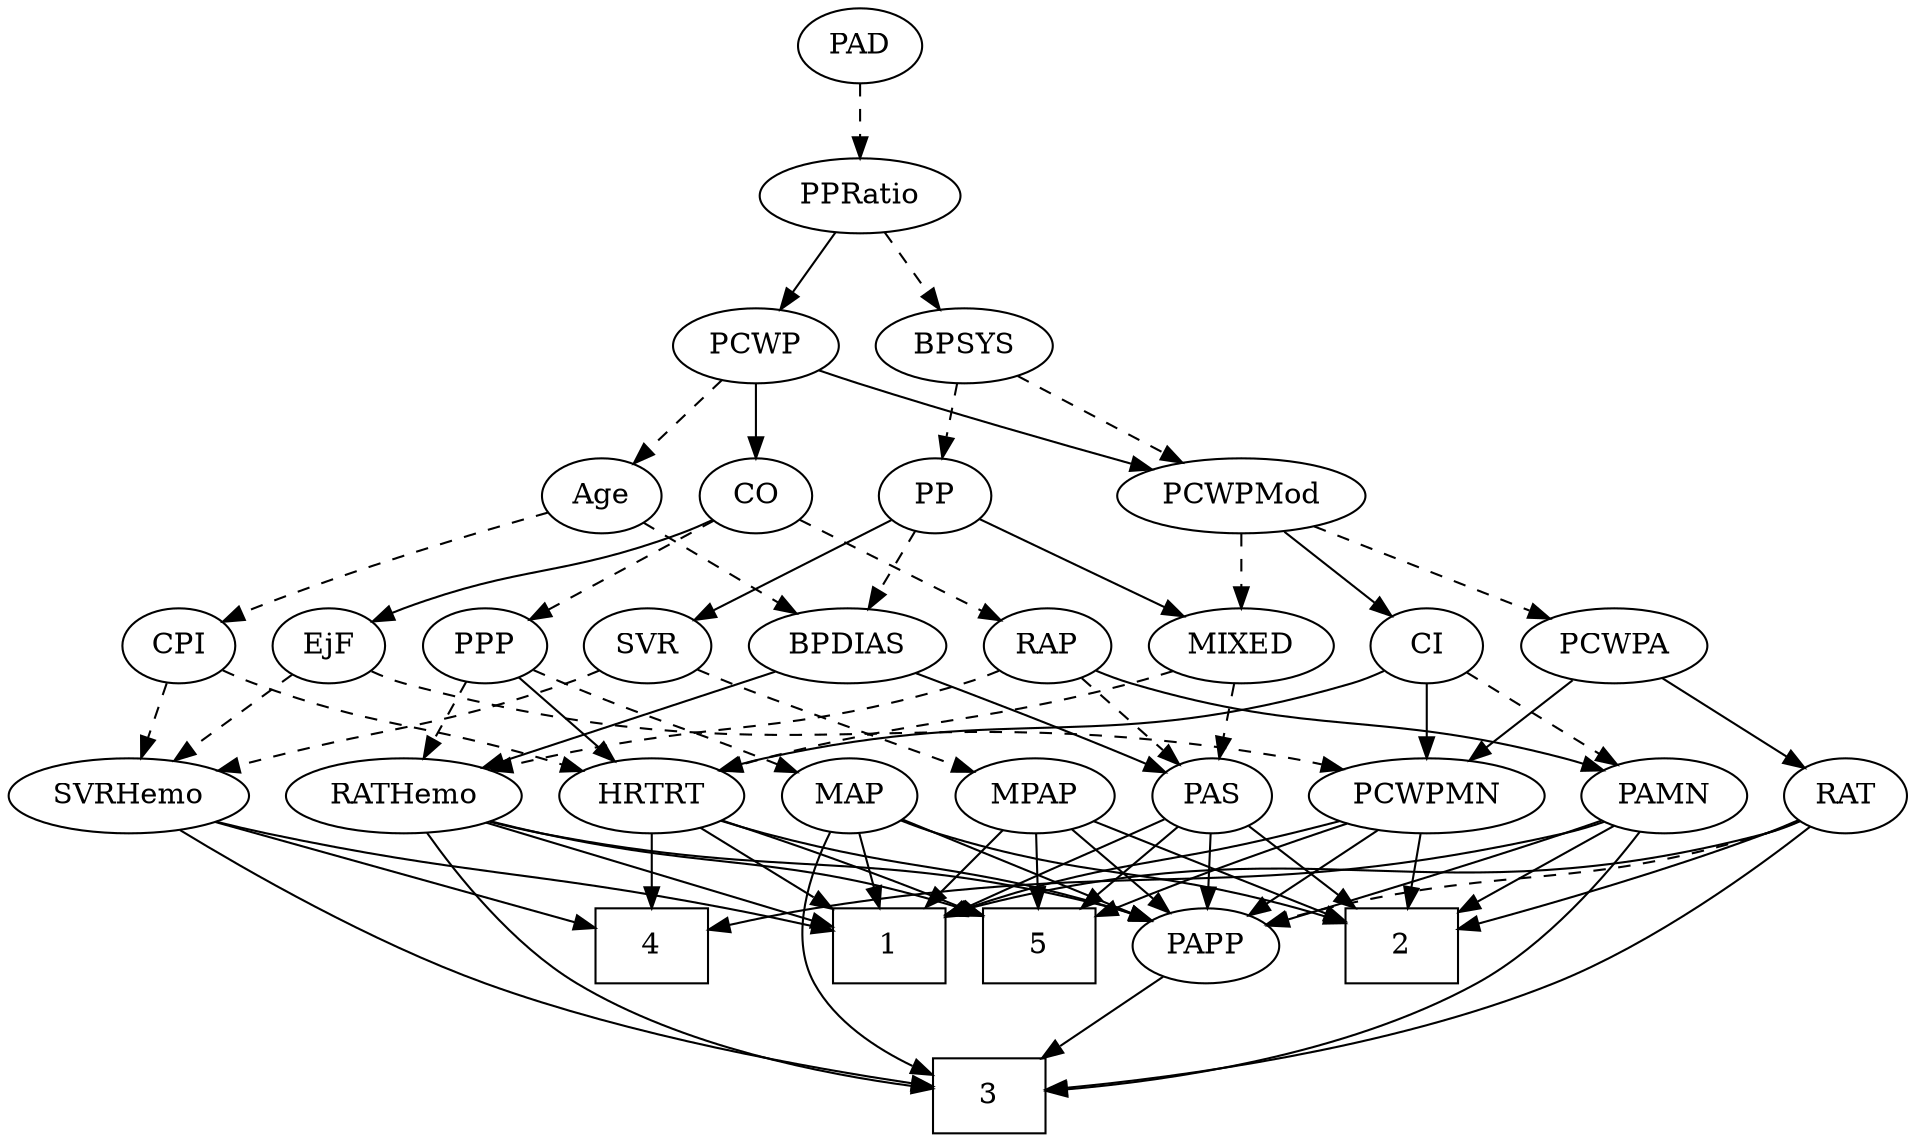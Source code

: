 strict digraph {
	graph [bb="0,0,835.34,540"];
	node [label="\N"];
	1	[height=0.5,
		pos="460.3,90",
		shape=box,
		width=0.75];
	2	[height=0.5,
		pos="224.3,90",
		shape=box,
		width=0.75];
	3	[height=0.5,
		pos="449.3,18",
		shape=box,
		width=0.75];
	4	[height=0.5,
		pos="532.3,90",
		shape=box,
		width=0.75];
	5	[height=0.5,
		pos="388.3,90",
		shape=box,
		width=0.75];
	Age	[height=0.5,
		pos="567.3,306",
		width=0.75];
	CPI	[height=0.5,
		pos="758.3,234",
		width=0.75];
	Age -> CPI	[pos="e,737.15,245.47 591.5,297.65 622.26,288.09 676.84,270.44 722.3,252 724.12,251.26 725.99,250.47 727.86,249.66",
		style=dashed];
	BPDIAS	[height=0.5,
		pos="453.3,234",
		width=1.1735];
	Age -> BPDIAS	[pos="e,476.27,249.11 547.96,293.13 530.69,282.52 505.09,266.8 484.86,254.38",
		style=dashed];
	EjF	[height=0.5,
		pos="614.3,234",
		width=0.75];
	PCWPMN	[height=0.5,
		pos="213.3,162",
		width=1.3902];
	EjF -> PCWPMN	[pos="e,249.58,174.46 593.8,221.93 588.85,219.64 583.48,217.49 578.3,216 446.66,178.27 406.54,207.05 272.3,180 268.12,179.16 263.82,178.17 \
259.52,177.09",
		style=dashed];
	SVRHemo	[height=0.5,
		pos="785.3,162",
		width=1.3902];
	EjF -> SVRHemo	[pos="e,751.76,175.45 635.51,222.69 640.34,220.43 645.48,218.08 650.3,216 680.77,202.84 715.65,189.18 742.32,179.03",
		style=dashed];
	RAP	[height=0.5,
		pos="365.3,234",
		width=0.77632];
	PAS	[height=0.5,
		pos="308.3,162",
		width=0.75];
	RAP -> PAS	[pos="e,320.64,178.16 352.93,217.81 345.39,208.55 335.59,196.52 327.1,186.09",
		style=dashed];
	PAMN	[height=0.5,
		pos="109.3,162",
		width=1.011];
	RAP -> PAMN	[pos="e,136.67,174.12 343.71,222.09 338.74,219.86 333.4,217.68 328.3,216 253.27,191.36 230.14,202.02 154.3,180 151.68,179.24 149,178.4 \
146.31,177.51",
		style=solid];
	RATHemo	[height=0.5,
		pos="588.3,162",
		width=1.3721];
	RAP -> RATHemo	[pos="e,551.19,173.94 386.97,222.36 391.95,220.11 397.26,217.85 402.3,216 457.76,195.6 473.5,196.31 530.3,180 533.89,178.97 537.6,177.9 \
541.33,176.81",
		style=dashed];
	MIXED	[height=0.5,
		pos="279.3,234",
		width=1.1193];
	MIXED -> PAS	[pos="e,301.34,179.79 286.32,216.05 289.67,207.97 293.75,198.12 297.48,189.11",
		style=dashed];
	HRTRT	[height=0.5,
		pos="481.3,162",
		width=1.1013];
	MIXED -> HRTRT	[pos="e,450.72,173.61 310.14,222.3 316.16,220.21 322.43,218.03 328.3,216 374.51,199.98 386.08,196.02 432.3,180 435.18,179 438.16,177.97 \
441.16,176.93",
		style=dashed];
	MPAP	[height=0.5,
		pos="388.3,162",
		width=0.97491];
	MPAP -> 1	[pos="e,442.68,108.13 403.92,145.81 413.11,136.88 424.93,125.38 435.38,115.23",
		style=solid];
	MPAP -> 2	[pos="e,251.4,102.57 361.95,149.75 334.58,138.07 291.55,119.7 260.88,106.62",
		style=solid];
	MPAP -> 5	[pos="e,388.3,108.1 388.3,143.7 388.3,135.98 388.3,126.71 388.3,118.11",
		style=solid];
	PAPP	[height=0.5,
		pos="311.3,90",
		width=0.88464];
	MPAP -> PAPP	[pos="e,327.45,105.68 371.59,145.81 360.85,136.05 346.74,123.22 334.86,112.42",
		style=solid];
	BPSYS	[height=0.5,
		pos="404.3,378",
		width=1.0471];
	PCWPMod	[height=0.5,
		pos="279.3,306",
		width=1.4443];
	BPSYS -> PCWPMod	[pos="e,305.73,321.8 380.79,363.83 362.1,353.37 335.67,338.57 314.46,326.69",
		style=dashed];
	PP	[height=0.5,
		pos="414.3,306",
		width=0.75];
	BPSYS -> PP	[pos="e,411.85,324.1 406.77,359.7 407.87,351.98 409.2,342.71 410.42,334.11",
		style=dashed];
	PAD	[height=0.5,
		pos="449.3,522",
		width=0.79437];
	PPRatio	[height=0.5,
		pos="449.3,450",
		width=1.1013];
	PAD -> PPRatio	[pos="e,449.3,468.1 449.3,503.7 449.3,495.98 449.3,486.71 449.3,478.11",
		style=dashed];
	CO	[height=0.5,
		pos="495.3,306",
		width=0.75];
	CO -> EjF	[pos="e,594.62,246.58 514.95,293.44 534.24,282.09 563.88,264.66 585.77,251.78",
		style=solid];
	CO -> RAP	[pos="e,386.33,246.32 474.99,294.06 453.58,282.54 419.65,264.27 395.19,251.1",
		style=dashed];
	PPP	[height=0.5,
		pos="686.3,234",
		width=0.75];
	CO -> PPP	[pos="e,665.2,245.6 516.39,294.4 521.23,292.15 526.4,289.89 531.3,288 582.86,268.15 598.73,271.85 650.3,252 652.14,251.29 654.01,250.53 \
655.89,249.74",
		style=dashed];
	PAS -> 1	[pos="e,433.2,103.86 329.59,150.87 334.42,148.59 339.53,146.2 344.3,144 377.08,128.89 387.38,124.89 423.89,108.15",
		style=solid];
	PAS -> 2	[pos="e,244.91,108.18 292.1,147.5 280.97,138.23 265.88,125.66 252.77,114.73",
		style=solid];
	PAS -> 5	[pos="e,368.85,108.02 324.1,147.17 334.64,137.95 348.76,125.6 361.07,114.82",
		style=solid];
	PAS -> PAPP	[pos="e,310.56,108.1 309.04,143.7 309.37,135.98 309.77,126.71 310.14,118.11",
		style=solid];
	PAMN -> 2	[pos="e,196.92,107.67 131.47,147.5 147.59,137.69 169.74,124.21 188.37,112.87",
		style=solid];
	PAMN -> 3	[pos="e,422.16,18.99 119.06,144.63 132.14,124.21 157.33,89.84 188.3,72 259.89,30.761 358.7,21.27 411.85,19.298",
		style=solid];
	PAMN -> 4	[pos="e,505.15,104.98 136.07,149.6 141.99,147.45 148.28,145.43 154.3,144 299.81,109.46 347.09,147.51 495.24,107.71",
		style=solid];
	PAMN -> PAPP	[pos="e,284.45,99.935 137.33,150.24 142.93,148.13 148.79,145.97 154.3,144 176.68,136 235.57,116.25 274.52,103.25",
		style=solid];
	RATHemo -> 1	[pos="e,487.36,105.8 562.09,146.67 543.1,136.28 517.2,122.12 496.28,110.68",
		style=solid];
	RATHemo -> 3	[pos="e,476.51,23.785 588.81,143.98 588.5,124.48 585.16,92.58 568.3,72 547.77,46.948 512.97,33.339 486.29,26.21",
		style=solid];
	RATHemo -> 5	[pos="e,415.65,104.36 551.77,149.8 514.66,138.32 458.86,120.77 425,108",
		style=solid];
	RATHemo -> PAPP	[pos="e,335.3,101.86 551.92,149.82 544.78,147.77 537.33,145.74 530.3,144 451.94,124.63 429.49,131.57 352.3,108 349.85,107.25 347.34,106.41 \
344.84,105.51",
		style=solid];
	CPI -> SVRHemo	[pos="e,778.76,179.96 764.7,216.41 767.81,208.34 771.63,198.43 775.13,189.35",
		style=dashed];
	CPI -> HRTRT	[pos="e,510.88,174.05 737.73,222.18 732.77,219.89 727.43,217.66 722.3,216 639.7,189.24 614.21,202.29 530.3,180 527.12,179.16 523.85,178.21 \
520.59,177.2",
		style=dashed];
	RAT	[height=0.5,
		pos="27.298,162",
		width=0.75827];
	RAT -> 1	[pos="e,433.15,104.99 47.977,150.04 53.18,147.7 58.84,145.48 64.298,144 216.29,102.72 267.25,148.98 423.22,107.7",
		style=solid];
	RAT -> 2	[pos="e,197.08,99.009 48.645,150.7 53.728,148.39 59.167,146.02 64.298,144 105.87,127.62 154.78,111.92 187.48,101.92",
		style=solid];
	RAT -> 3	[pos="e,422.28,19.393 41.516,146.3 61.998,126.08 101.91,90.133 143.3,72 234.37,32.093 353.04,22.178 412.27,19.754",
		style=solid];
	RAT -> PAPP	[pos="e,285.3,100.45 48.461,150.18 53.551,147.89 59.04,145.66 64.298,144 148.75,117.3 174.52,130.06 260.3,108 265.31,106.71 270.54,105.18 \
275.67,103.58",
		style=dashed];
	SVR	[height=0.5,
		pos="541.3,234",
		width=0.77632];
	SVR -> MPAP	[pos="e,413.65,174.56 519,222.74 514.15,220.52 509.05,218.18 504.3,216 477,203.49 446.07,189.36 423.01,178.84",
		style=dashed];
	SVR -> SVRHemo	[pos="e,747.91,174.03 562.92,222.22 567.9,219.98 573.22,217.76 578.3,216 642.24,193.77 660.87,197.38 726.3,180 730.13,178.98 734.09,177.9 \
738.07,176.8",
		style=dashed];
	PCWPMod -> MIXED	[pos="e,279.3,252.1 279.3,287.7 279.3,279.98 279.3,270.71 279.3,262.11",
		style=dashed];
	PCWPA	[height=0.5,
		pos="107.3,234",
		width=1.1555];
	PCWPMod -> PCWPA	[pos="e,136.64,246.94 246.95,291.83 218.32,280.18 176.49,263.16 146.08,250.78",
		style=dashed];
	CI	[height=0.5,
		pos="194.3,234",
		width=0.75];
	PCWPMod -> CI	[pos="e,210.65,248.47 260.01,289.12 247.68,278.96 231.59,265.71 218.41,254.86",
		style=solid];
	PCWPA -> RAT	[pos="e,43.106,176.83 89.543,217.46 78.139,207.49 63.198,194.41 50.813,183.58",
		style=solid];
	PCWPA -> PCWPMN	[pos="e,190.26,178.21 129.26,218.5 144.44,208.47 164.87,194.98 181.78,183.81",
		style=solid];
	PCWPMN -> 1	[pos="e,433.03,104.6 250.68,149.94 257.84,147.9 265.29,145.84 272.3,144 336.43,127.18 356.94,130.58 423.34,107.97",
		style=solid];
	PCWPMN -> 2	[pos="e,221.61,108.1 216.02,143.7 217.23,135.98 218.69,126.71 220.04,118.11",
		style=solid];
	PCWPMN -> 5	[pos="e,361.27,104.04 247.58,148.76 273.9,139.18 311.29,125.18 351.99,107.99",
		style=solid];
	PCWPMN -> PAPP	[pos="e,292.26,104.6 235.05,145.46 249.51,135.13 268.62,121.48 284.09,110.43",
		style=solid];
	SVRHemo -> 1	[pos="e,487.49,104.83 748.66,149.67 741.3,147.62 733.58,145.61 726.3,144 628.34,122.31 597.08,137.42 497.06,107.74",
		style=solid];
	SVRHemo -> 3	[pos="e,476.32,25.13 762.15,145.9 731.9,126.68 676.84,93.405 626.3,72 579.52,52.189 522.88,36.606 486.48,27.602",
		style=solid];
	SVRHemo -> 4	[pos="e,559.32,98.256 747.55,150.04 740.49,148.01 733.17,145.93 726.3,144 671.68,128.67 608.24,111.45 569.18,100.91",
		style=solid];
	BPDIAS -> PAS	[pos="e,329.44,173.21 426.36,220 401.53,208.01 364.69,190.22 338.79,177.72",
		style=solid];
	BPDIAS -> RATHemo	[pos="e,560.83,177.24 479.01,219.67 499.58,209 528.7,193.9 551.7,181.97",
		style=solid];
	MAP	[height=0.5,
		pos="686.3,162",
		width=0.84854];
	MAP -> 1	[pos="e,487.57,104.59 662.86,150.27 657.48,148.03 651.74,145.8 646.3,144 584.12,123.48 562.88,130.08 497.15,107.91",
		style=solid];
	MAP -> 2	[pos="e,251.68,102.43 663.45,149.87 657.94,147.59 652,145.45 646.3,144 483.59,102.68 433.95,145.41 270.3,108 267.32,107.32 264.28,106.5 \
261.24,105.58",
		style=solid];
	MAP -> 3	[pos="e,476.43,25.805 673.11,145.52 655.83,126.05 623.74,92.67 590.3,72 557.56,51.769 515.87,37.285 486.34,28.625",
		style=solid];
	MAP -> PAPP	[pos="e,335.2,102.18 663.42,149.98 657.92,147.7 651.98,145.52 646.3,144 519.14,109.92 479.6,141.52 352.3,108 349.82,107.35 347.29,106.58 \
344.77,105.73",
		style=solid];
	PP -> MIXED	[pos="e,304.49,248.06 393.5,294.22 372.16,283.15 338.6,265.75 313.37,252.67",
		style=solid];
	PP -> SVR	[pos="e,520.85,246.27 434.42,293.91 455.29,282.41 488.14,264.3 511.91,251.2",
		style=solid];
	PP -> BPDIAS	[pos="e,444.03,251.63 423.34,288.76 428,280.4 433.79,270.02 439.03,260.61",
		style=dashed];
	PPP -> RATHemo	[pos="e,609.92,178.45 668.32,220.16 654.3,210.14 634.52,196.02 618.13,184.31",
		style=dashed];
	PPP -> MAP	[pos="e,686.3,180.1 686.3,215.7 686.3,207.98 686.3,198.71 686.3,190.11",
		style=dashed];
	PPP -> HRTRT	[pos="e,511.55,173.72 665.21,222.4 660.37,220.14 655.2,217.88 650.3,216 598.31,196.06 583.28,197.13 530.3,180 527.35,179.05 524.31,178.04 \
521.26,177.02",
		style=solid];
	PPRatio -> BPSYS	[pos="e,414.89,395.47 438.63,432.41 433.2,423.95 426.47,413.49 420.42,404.08",
		style=dashed];
	PCWP	[height=0.5,
		pos="495.3,378",
		width=0.97491];
	PPRatio -> PCWP	[pos="e,484.47,395.47 460.2,432.41 465.76,423.95 472.63,413.49 478.82,404.08",
		style=solid];
	PCWP -> Age	[pos="e,552.69,321.21 510.92,361.81 521,352.01 534.26,339.12 545.39,328.3",
		style=dashed];
	PCWP -> CO	[pos="e,495.3,324.1 495.3,359.7 495.3,351.98 495.3,342.71 495.3,334.11",
		style=solid];
	PCWP -> PCWPMod	[pos="e,318.14,318.13 468.41,366.27 462.79,364.12 456.87,361.93 451.3,360 410.05,345.7 362.6,331.22 328,321.02",
		style=solid];
	CI -> PAMN	[pos="e,127.4,177.91 177.91,219.5 165.81,209.54 149.1,195.78 135.2,184.34",
		style=dashed];
	CI -> PCWPMN	[pos="e,208.61,180.28 198.9,216.05 201.01,208.26 203.57,198.82 205.95,190.08",
		style=solid];
	CI -> HRTRT	[pos="e,451.73,174.1 214.86,222.15 219.81,219.86 225.16,217.64 230.3,216 317.18,188.29 344.06,203.02 432.3,180 435.48,179.17 438.75,178.23 \
442.02,177.23",
		style=solid];
	PAPP -> 3	[pos="e,421.85,32.925 334.4,77.284 355.76,66.447 387.87,50.16 412.72,37.556",
		style=solid];
	HRTRT -> 1	[pos="e,465.48,108.28 476.21,144.05 473.88,136.26 471.04,126.82 468.42,118.08",
		style=solid];
	HRTRT -> 4	[pos="e,519.82,108.12 493.13,144.76 499.25,136.35 506.88,125.89 513.77,116.44",
		style=solid];
	HRTRT -> 5	[pos="e,410.94,108.04 461.57,146.15 449.3,136.92 433.25,124.83 419.3,114.33",
		style=solid];
	HRTRT -> PAPP	[pos="e,336.44,101.44 452.85,149.34 426.7,138.62 386.88,122.27 352.3,108 350.21,107.14 348.07,106.25 345.91,105.36",
		style=solid];
}
